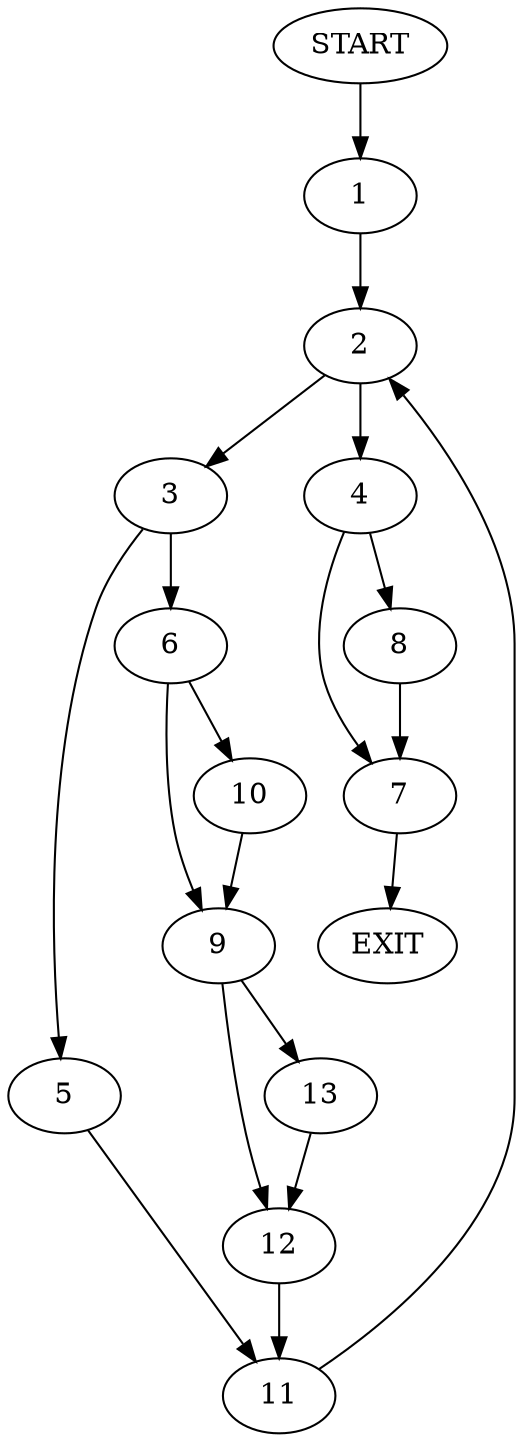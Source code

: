 digraph {
0 [label="START"];
1;
2;
3;
4;
5;
6;
7;
8;
9;
10;
11;
12;
13;
14 [label="EXIT"];
0 -> 1;
1 -> 2;
2 -> 3;
2 -> 4;
3 -> 5;
3 -> 6;
4 -> 7;
4 -> 8;
6 -> 9;
6 -> 10;
5 -> 11;
11 -> 2;
10 -> 9;
9 -> 12;
9 -> 13;
12 -> 11;
13 -> 12;
7 -> 14;
8 -> 7;
}